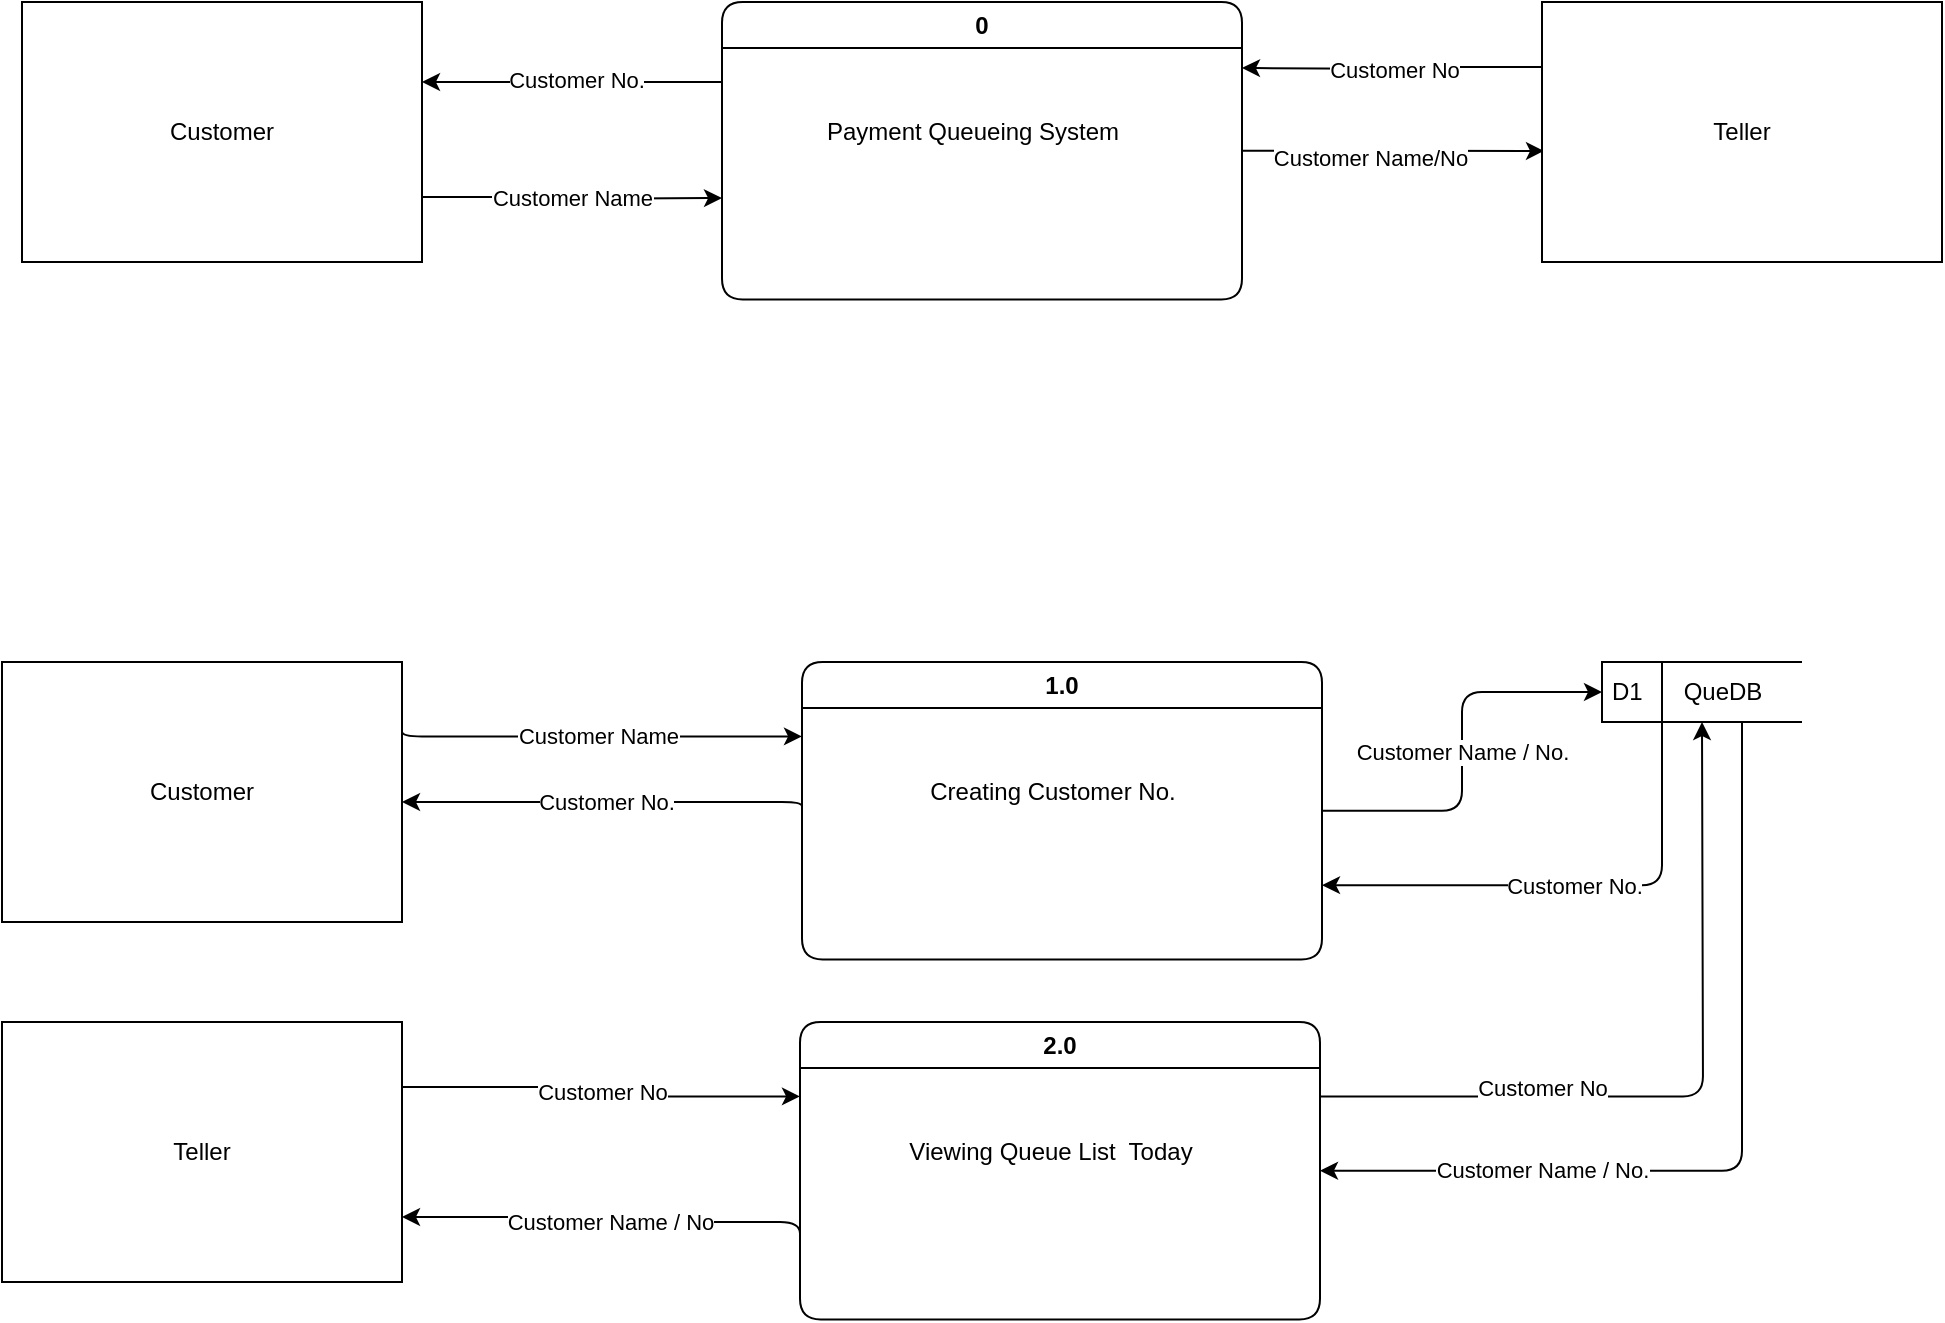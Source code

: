 <mxfile>
    <diagram id="FPSVL1RBPlIBnXr47U7K" name="Page-1">
        <mxGraphModel dx="1689" dy="593" grid="1" gridSize="10" guides="1" tooltips="1" connect="1" arrows="1" fold="1" page="1" pageScale="1" pageWidth="850" pageHeight="1100" math="0" shadow="0">
            <root>
                <mxCell id="0"/>
                <mxCell id="1" parent="0"/>
                <mxCell id="28" value="Customer Name" style="edgeStyle=orthogonalEdgeStyle;html=1;exitX=1;exitY=0.75;exitDx=0;exitDy=0;" edge="1" parent="1" source="2">
                    <mxGeometry relative="1" as="geometry">
                        <mxPoint x="270" y="218" as="targetPoint"/>
                    </mxGeometry>
                </mxCell>
                <mxCell id="2" value="Customer" style="rounded=0;whiteSpace=wrap;html=1;glass=0;shadow=0;" vertex="1" parent="1">
                    <mxGeometry x="-80" y="120" width="200" height="130" as="geometry"/>
                </mxCell>
                <mxCell id="27" value="Customer No." style="edgeStyle=orthogonalEdgeStyle;html=1;" edge="1" parent="1">
                    <mxGeometry x="-0.019" y="-1" relative="1" as="geometry">
                        <mxPoint x="270" y="160" as="sourcePoint"/>
                        <mxPoint x="120" y="160" as="targetPoint"/>
                        <Array as="points">
                            <mxPoint x="150" y="160"/>
                            <mxPoint x="150" y="160"/>
                        </Array>
                        <mxPoint as="offset"/>
                    </mxGeometry>
                </mxCell>
                <mxCell id="33" style="edgeStyle=orthogonalEdgeStyle;html=1;exitX=1;exitY=0.5;exitDx=0;exitDy=0;entryX=0.005;entryY=0.573;entryDx=0;entryDy=0;entryPerimeter=0;" edge="1" parent="1" source="4" target="13">
                    <mxGeometry relative="1" as="geometry"/>
                </mxCell>
                <mxCell id="35" value="Customer Name/No" style="edgeLabel;html=1;align=center;verticalAlign=middle;resizable=0;points=[];" vertex="1" connectable="0" parent="33">
                    <mxGeometry x="-0.152" y="-3" relative="1" as="geometry">
                        <mxPoint as="offset"/>
                    </mxGeometry>
                </mxCell>
                <mxCell id="4" value="0" style="swimlane;whiteSpace=wrap;html=1;rounded=1;" vertex="1" parent="1">
                    <mxGeometry x="270" y="120" width="260" height="148.75" as="geometry"/>
                </mxCell>
                <mxCell id="6" value="Payment Queueing System" style="text;html=1;align=center;verticalAlign=middle;resizable=0;points=[];autosize=1;strokeColor=none;fillColor=none;" vertex="1" parent="4">
                    <mxGeometry x="40" y="50" width="170" height="30" as="geometry"/>
                </mxCell>
                <mxCell id="34" value="Customer No" style="edgeStyle=orthogonalEdgeStyle;html=1;exitX=0;exitY=0.25;exitDx=0;exitDy=0;" edge="1" parent="1" source="13">
                    <mxGeometry relative="1" as="geometry">
                        <mxPoint x="530" y="153" as="targetPoint"/>
                    </mxGeometry>
                </mxCell>
                <mxCell id="13" value="Teller" style="rounded=0;whiteSpace=wrap;html=1;glass=0;shadow=0;" vertex="1" parent="1">
                    <mxGeometry x="680" y="120" width="200" height="130" as="geometry"/>
                </mxCell>
                <mxCell id="41" value="Customer Name" style="edgeStyle=orthogonalEdgeStyle;html=1;exitX=1;exitY=0.25;exitDx=0;exitDy=0;entryX=0;entryY=0.25;entryDx=0;entryDy=0;" edge="1" parent="1" source="36" target="39">
                    <mxGeometry relative="1" as="geometry">
                        <Array as="points">
                            <mxPoint x="110" y="487"/>
                        </Array>
                    </mxGeometry>
                </mxCell>
                <mxCell id="36" value="Customer" style="rounded=0;whiteSpace=wrap;html=1;glass=0;shadow=0;" vertex="1" parent="1">
                    <mxGeometry x="-90" y="450" width="200" height="130" as="geometry"/>
                </mxCell>
                <mxCell id="46" value="Customer Name / No." style="edgeStyle=orthogonalEdgeStyle;html=1;entryX=0;entryY=0.5;entryDx=0;entryDy=0;" edge="1" parent="1" source="39" target="44">
                    <mxGeometry relative="1" as="geometry"/>
                </mxCell>
                <mxCell id="55" value="Customer No." style="edgeStyle=orthogonalEdgeStyle;html=1;exitX=0;exitY=0.5;exitDx=0;exitDy=0;" edge="1" parent="1" source="39" target="36">
                    <mxGeometry relative="1" as="geometry">
                        <Array as="points">
                            <mxPoint x="310" y="520"/>
                        </Array>
                    </mxGeometry>
                </mxCell>
                <mxCell id="39" value="1.0" style="swimlane;whiteSpace=wrap;html=1;rounded=1;" vertex="1" parent="1">
                    <mxGeometry x="310" y="450" width="260" height="148.75" as="geometry"/>
                </mxCell>
                <mxCell id="40" value="Creating Customer No." style="text;html=1;align=center;verticalAlign=middle;resizable=0;points=[];autosize=1;strokeColor=none;fillColor=none;" vertex="1" parent="39">
                    <mxGeometry x="50" y="50" width="150" height="30" as="geometry"/>
                </mxCell>
                <mxCell id="44" value="D1" style="html=1;dashed=0;whitespace=wrap;shape=mxgraph.dfd.dataStoreID;align=left;spacingLeft=3;points=[[0,0],[0.5,0],[1,0],[0,0.5],[1,0.5],[0,1],[0.5,1],[1,1]];rounded=1;shadow=0;glass=0;" vertex="1" parent="1">
                    <mxGeometry x="710" y="450" width="100" height="30" as="geometry"/>
                </mxCell>
                <mxCell id="54" value="Customer Name / No." style="edgeStyle=orthogonalEdgeStyle;html=1;entryX=1;entryY=0.5;entryDx=0;entryDy=0;" edge="1" parent="1" source="45" target="48">
                    <mxGeometry x="0.49" relative="1" as="geometry">
                        <Array as="points">
                            <mxPoint x="780" y="704"/>
                        </Array>
                        <mxPoint as="offset"/>
                    </mxGeometry>
                </mxCell>
                <mxCell id="58" value="Customer No." style="edgeStyle=orthogonalEdgeStyle;html=1;entryX=1;entryY=0.75;entryDx=0;entryDy=0;" edge="1" parent="1" source="45" target="39">
                    <mxGeometry relative="1" as="geometry">
                        <Array as="points">
                            <mxPoint x="740" y="562"/>
                        </Array>
                    </mxGeometry>
                </mxCell>
                <mxCell id="45" value="QueDB" style="text;html=1;align=center;verticalAlign=middle;resizable=0;points=[];autosize=1;strokeColor=none;fillColor=none;" vertex="1" parent="1">
                    <mxGeometry x="740" y="450" width="60" height="30" as="geometry"/>
                </mxCell>
                <mxCell id="60" value="Customer No" style="edgeStyle=orthogonalEdgeStyle;html=1;exitX=1;exitY=0.25;exitDx=0;exitDy=0;entryX=0;entryY=0.25;entryDx=0;entryDy=0;" edge="1" parent="1" source="47" target="48">
                    <mxGeometry relative="1" as="geometry"/>
                </mxCell>
                <mxCell id="47" value="Teller" style="rounded=0;whiteSpace=wrap;html=1;glass=0;shadow=0;" vertex="1" parent="1">
                    <mxGeometry x="-90" y="630" width="200" height="130" as="geometry"/>
                </mxCell>
                <mxCell id="61" value="Customer Name / No" style="edgeStyle=orthogonalEdgeStyle;html=1;exitX=0;exitY=0.75;exitDx=0;exitDy=0;entryX=1;entryY=0.75;entryDx=0;entryDy=0;" edge="1" parent="1" source="48" target="47">
                    <mxGeometry relative="1" as="geometry">
                        <Array as="points">
                            <mxPoint x="309" y="730"/>
                            <mxPoint x="210" y="730"/>
                            <mxPoint x="210" y="728"/>
                        </Array>
                    </mxGeometry>
                </mxCell>
                <mxCell id="62" style="edgeStyle=orthogonalEdgeStyle;html=1;exitX=1;exitY=0.25;exitDx=0;exitDy=0;" edge="1" parent="1" source="48">
                    <mxGeometry relative="1" as="geometry">
                        <mxPoint x="760" y="480" as="targetPoint"/>
                    </mxGeometry>
                </mxCell>
                <mxCell id="63" value="Customer No" style="edgeLabel;html=1;align=center;verticalAlign=middle;resizable=0;points=[];" vertex="1" connectable="0" parent="62">
                    <mxGeometry x="-0.414" y="4" relative="1" as="geometry">
                        <mxPoint as="offset"/>
                    </mxGeometry>
                </mxCell>
                <mxCell id="48" value="2.0" style="swimlane;whiteSpace=wrap;html=1;rounded=1;startSize=23;" vertex="1" parent="1">
                    <mxGeometry x="309" y="630" width="260" height="148.75" as="geometry"/>
                </mxCell>
                <mxCell id="49" value="Viewing Queue List&amp;nbsp; Today" style="text;html=1;align=center;verticalAlign=middle;resizable=0;points=[];autosize=1;strokeColor=none;fillColor=none;" vertex="1" parent="48">
                    <mxGeometry x="40" y="50" width="170" height="30" as="geometry"/>
                </mxCell>
            </root>
        </mxGraphModel>
    </diagram>
</mxfile>